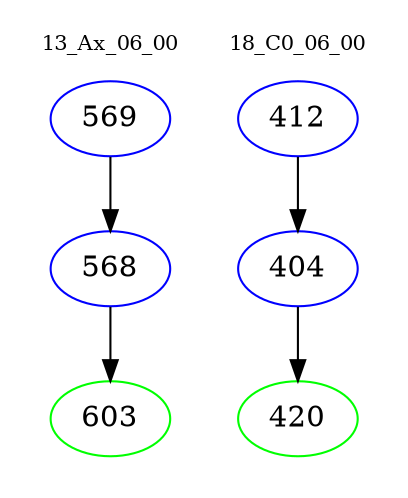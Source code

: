 digraph{
subgraph cluster_0 {
color = white
label = "13_Ax_06_00";
fontsize=10;
T0_569 [label="569", color="blue"]
T0_569 -> T0_568 [color="black"]
T0_568 [label="568", color="blue"]
T0_568 -> T0_603 [color="black"]
T0_603 [label="603", color="green"]
}
subgraph cluster_1 {
color = white
label = "18_C0_06_00";
fontsize=10;
T1_412 [label="412", color="blue"]
T1_412 -> T1_404 [color="black"]
T1_404 [label="404", color="blue"]
T1_404 -> T1_420 [color="black"]
T1_420 [label="420", color="green"]
}
}
